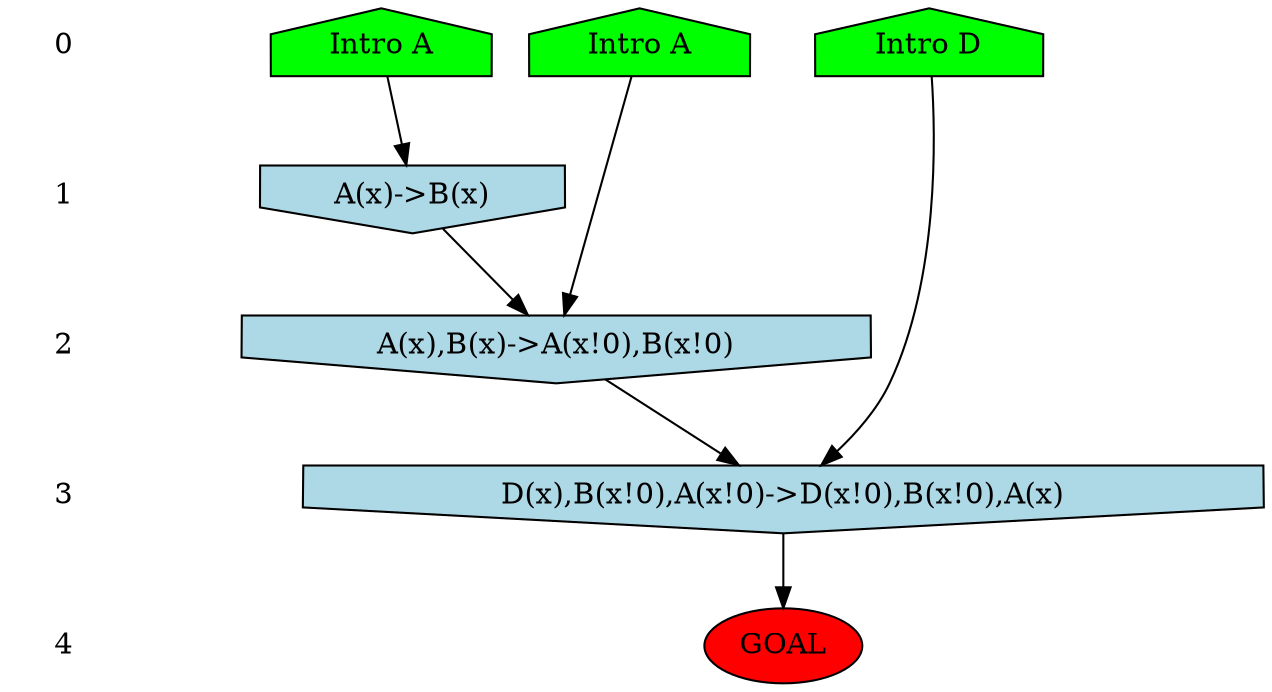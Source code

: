 /* Compression of 29 causal flows obtained in average at 5.145698E+00 t.u */
/* Compressed causal flows were: [1;2;3;5;6;8;9;10;11;12;13;14;15;16;19;21;22;23;24;26;28;33;35;36;37;39;45;48;56] */
digraph G{
 ranksep=.5 ; 
{ rank = same ; "0" [shape=plaintext] ; node_1 [label ="Intro A", shape=house, style=filled, fillcolor=green] ;
node_2 [label ="Intro A", shape=house, style=filled, fillcolor=green] ;
node_3 [label ="Intro D", shape=house, style=filled, fillcolor=green] ;
}
{ rank = same ; "1" [shape=plaintext] ; node_4 [label="A(x)->B(x)", shape=invhouse, style=filled, fillcolor = lightblue] ;
}
{ rank = same ; "2" [shape=plaintext] ; node_5 [label="A(x),B(x)->A(x!0),B(x!0)", shape=invhouse, style=filled, fillcolor = lightblue] ;
}
{ rank = same ; "3" [shape=plaintext] ; node_6 [label="D(x),B(x!0),A(x!0)->D(x!0),B(x!0),A(x)", shape=invhouse, style=filled, fillcolor = lightblue] ;
}
{ rank = same ; "4" [shape=plaintext] ; node_7 [label ="GOAL", style=filled, fillcolor=red] ;
}
"0" -> "1" [style="invis"]; 
"1" -> "2" [style="invis"]; 
"2" -> "3" [style="invis"]; 
"3" -> "4" [style="invis"]; 
node_1 -> node_4
node_2 -> node_5
node_4 -> node_5
node_3 -> node_6
node_5 -> node_6
node_6 -> node_7
}
/*
 Dot generation time: 0.000000
*/